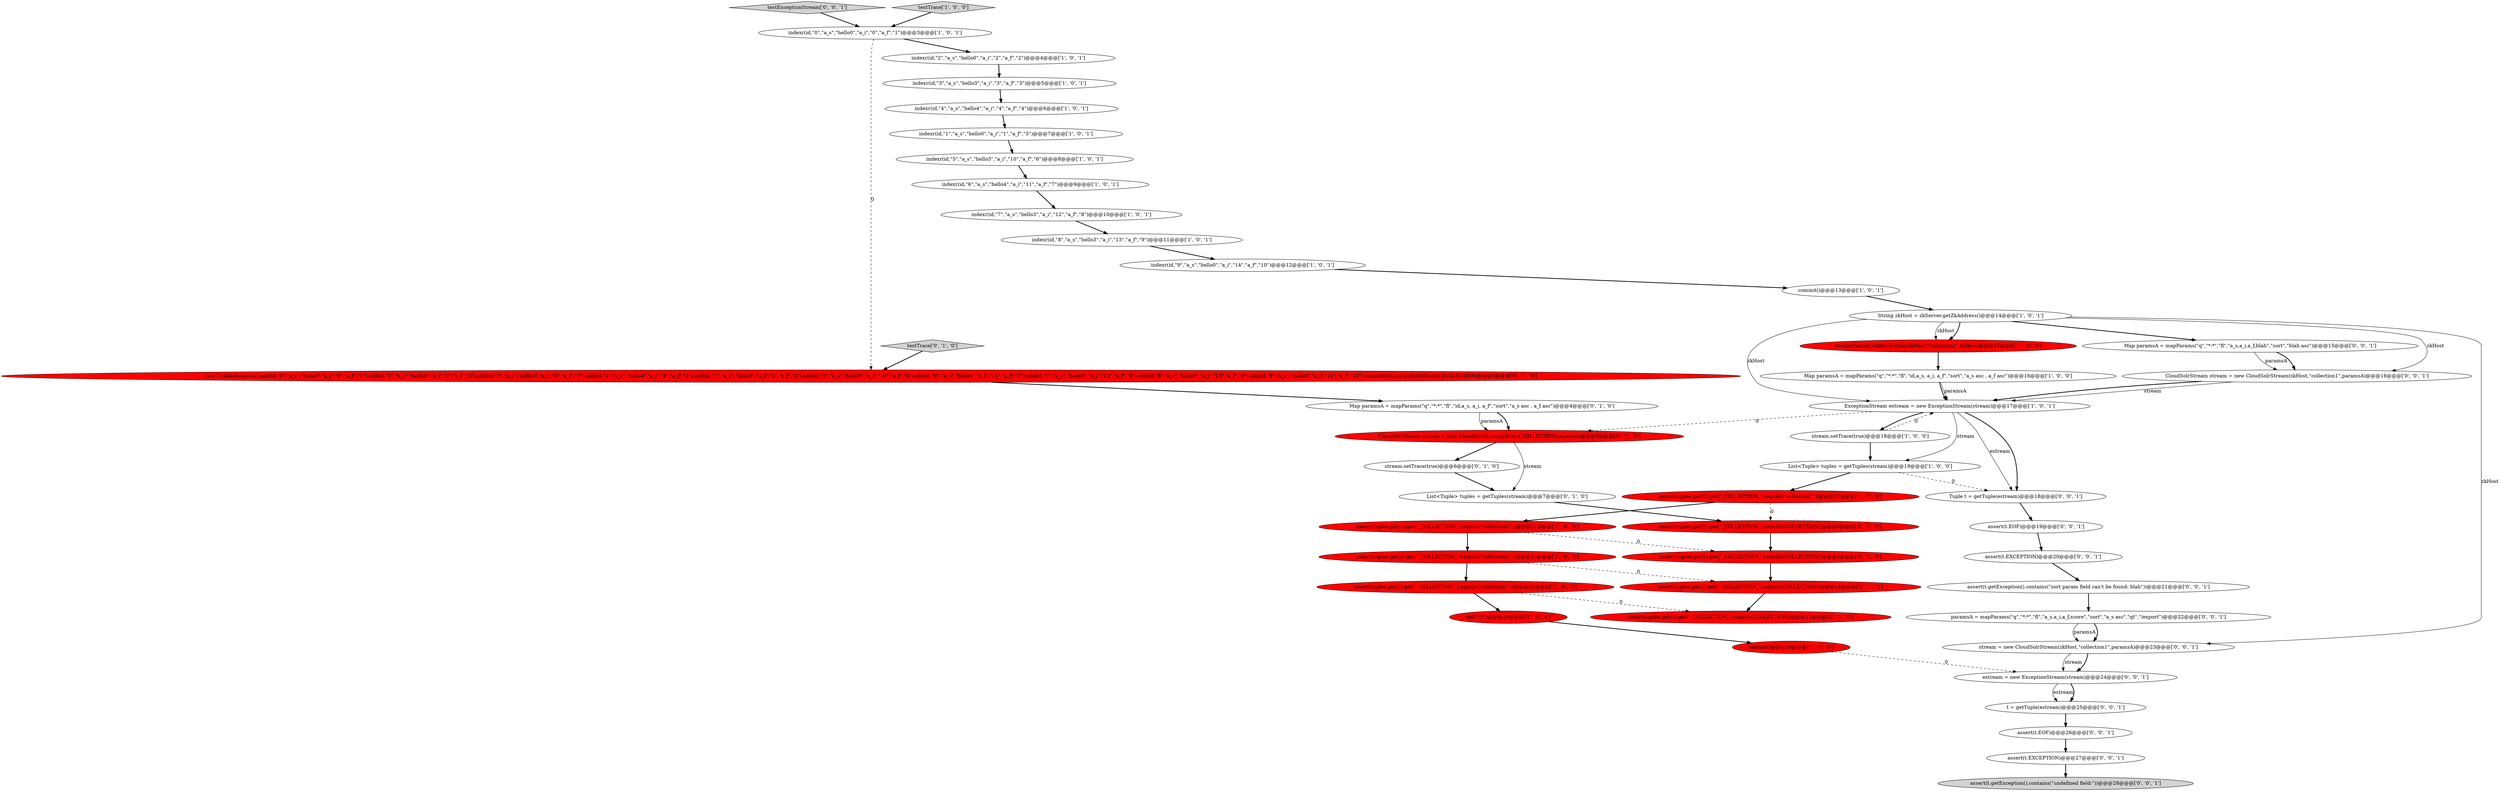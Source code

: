 digraph {
43 [style = filled, label = "testExceptionStream['0', '0', '1']", fillcolor = lightgray, shape = diamond image = "AAA0AAABBB3BBB"];
12 [style = filled, label = "indexr(id,\"8\",\"a_s\",\"hello3\",\"a_i\",\"13\",\"a_f\",\"9\")@@@11@@@['1', '0', '1']", fillcolor = white, shape = ellipse image = "AAA0AAABBB1BBB"];
36 [style = filled, label = "assert(t.getException().contains(\"undefined field:\"))@@@28@@@['0', '0', '1']", fillcolor = lightgray, shape = ellipse image = "AAA0AAABBB3BBB"];
37 [style = filled, label = "assert(t.EXCEPTION)@@@20@@@['0', '0', '1']", fillcolor = white, shape = ellipse image = "AAA0AAABBB3BBB"];
0 [style = filled, label = "assert(tuples.get(2).get(\"_COLLECTION_\").equals(\"collection1\"))@@@22@@@['1', '0', '0']", fillcolor = red, shape = ellipse image = "AAA1AAABBB1BBB"];
19 [style = filled, label = "indexr(id,\"0\",\"a_s\",\"hello0\",\"a_i\",\"0\",\"a_f\",\"1\")@@@3@@@['1', '0', '1']", fillcolor = white, shape = ellipse image = "AAA0AAABBB1BBB"];
46 [style = filled, label = "assert(t.EOF)@@@19@@@['0', '0', '1']", fillcolor = white, shape = ellipse image = "AAA0AAABBB3BBB"];
24 [style = filled, label = "CloudSolrStream stream = new CloudSolrStream(zkHost,COLLECTION,paramsA)@@@5@@@['0', '1', '0']", fillcolor = red, shape = ellipse image = "AAA1AAABBB2BBB"];
27 [style = filled, label = "stream.setTrace(true)@@@6@@@['0', '1', '0']", fillcolor = white, shape = ellipse image = "AAA0AAABBB2BBB"];
9 [style = filled, label = "del(\"*:*\")@@@24@@@['1', '0', '0']", fillcolor = red, shape = ellipse image = "AAA1AAABBB1BBB"];
22 [style = filled, label = "indexr(id,\"4\",\"a_s\",\"hello4\",\"a_i\",\"4\",\"a_f\",\"4\")@@@6@@@['1', '0', '1']", fillcolor = white, shape = ellipse image = "AAA0AAABBB1BBB"];
38 [style = filled, label = "CloudSolrStream stream = new CloudSolrStream(zkHost,\"collection1\",paramsA)@@@16@@@['0', '0', '1']", fillcolor = white, shape = ellipse image = "AAA0AAABBB3BBB"];
44 [style = filled, label = "t = getTuple(estream)@@@25@@@['0', '0', '1']", fillcolor = white, shape = ellipse image = "AAA0AAABBB3BBB"];
41 [style = filled, label = "estream = new ExceptionStream(stream)@@@24@@@['0', '0', '1']", fillcolor = white, shape = ellipse image = "AAA0AAABBB3BBB"];
30 [style = filled, label = "Map paramsA = mapParams(\"q\",\"*:*\",\"fl\",\"id,a_s, a_i, a_f\",\"sort\",\"a_s asc , a_f asc\")@@@4@@@['0', '1', '0']", fillcolor = white, shape = ellipse image = "AAA0AAABBB2BBB"];
11 [style = filled, label = "commit()@@@13@@@['1', '0', '1']", fillcolor = white, shape = ellipse image = "AAA0AAABBB1BBB"];
47 [style = filled, label = "assert(t.getException().contains(\"sort param field can't be found: blah\"))@@@21@@@['0', '0', '1']", fillcolor = white, shape = ellipse image = "AAA0AAABBB3BBB"];
1 [style = filled, label = "indexr(id,\"6\",\"a_s\",\"hello4\",\"a_i\",\"11\",\"a_f\",\"7\")@@@9@@@['1', '0', '1']", fillcolor = white, shape = ellipse image = "AAA0AAABBB1BBB"];
20 [style = filled, label = "streamFactory.withCollectionZkHost(\"collection1\",zkHost)@@@15@@@['1', '0', '0']", fillcolor = red, shape = ellipse image = "AAA1AAABBB1BBB"];
7 [style = filled, label = "ExceptionStream estream = new ExceptionStream(stream)@@@17@@@['1', '0', '1']", fillcolor = white, shape = ellipse image = "AAA0AAABBB1BBB"];
5 [style = filled, label = "indexr(id,\"7\",\"a_s\",\"hello3\",\"a_i\",\"12\",\"a_f\",\"8\")@@@10@@@['1', '0', '1']", fillcolor = white, shape = ellipse image = "AAA0AAABBB1BBB"];
39 [style = filled, label = "assert(t.EOF)@@@26@@@['0', '0', '1']", fillcolor = white, shape = ellipse image = "AAA0AAABBB3BBB"];
33 [style = filled, label = "assert(tuples.get(2).get(\"_COLLECTION_\").equals(COLLECTION))@@@10@@@['0', '1', '0']", fillcolor = red, shape = ellipse image = "AAA1AAABBB2BBB"];
3 [style = filled, label = "String zkHost = zkServer.getZkAddress()@@@14@@@['1', '0', '1']", fillcolor = white, shape = ellipse image = "AAA0AAABBB1BBB"];
34 [style = filled, label = "paramsA = mapParams(\"q\",\"*:*\",\"fl\",\"a_s,a_i,a_f,score\",\"sort\",\"a_s asc\",\"qt\",\"/export\")@@@22@@@['0', '0', '1']", fillcolor = white, shape = ellipse image = "AAA0AAABBB3BBB"];
2 [style = filled, label = "indexr(id,\"9\",\"a_s\",\"hello0\",\"a_i\",\"14\",\"a_f\",\"10\")@@@12@@@['1', '0', '1']", fillcolor = white, shape = ellipse image = "AAA0AAABBB1BBB"];
6 [style = filled, label = "Map paramsA = mapParams(\"q\",\"*:*\",\"fl\",\"id,a_s, a_i, a_f\",\"sort\",\"a_s asc , a_f asc\")@@@16@@@['1', '0', '0']", fillcolor = white, shape = ellipse image = "AAA0AAABBB1BBB"];
14 [style = filled, label = "indexr(id,\"1\",\"a_s\",\"hello0\",\"a_i\",\"1\",\"a_f\",\"5\")@@@7@@@['1', '0', '1']", fillcolor = white, shape = ellipse image = "AAA0AAABBB1BBB"];
28 [style = filled, label = "testTrace['0', '1', '0']", fillcolor = lightgray, shape = diamond image = "AAA0AAABBB2BBB"];
18 [style = filled, label = "assert(tuples.get(1).get(\"_COLLECTION_\").equals(\"collection1\"))@@@21@@@['1', '0', '0']", fillcolor = red, shape = ellipse image = "AAA1AAABBB1BBB"];
29 [style = filled, label = "assert(tuples.get(3).get(\"_COLLECTION_\").equals(COLLECTION))@@@11@@@['0', '1', '0']", fillcolor = red, shape = ellipse image = "AAA1AAABBB2BBB"];
4 [style = filled, label = "indexr(id,\"3\",\"a_s\",\"hello3\",\"a_i\",\"3\",\"a_f\",\"3\")@@@5@@@['1', '0', '1']", fillcolor = white, shape = ellipse image = "AAA0AAABBB1BBB"];
40 [style = filled, label = "Tuple t = getTuple(estream)@@@18@@@['0', '0', '1']", fillcolor = white, shape = ellipse image = "AAA0AAABBB3BBB"];
17 [style = filled, label = "indexr(id,\"2\",\"a_s\",\"hello0\",\"a_i\",\"2\",\"a_f\",\"2\")@@@4@@@['1', '0', '1']", fillcolor = white, shape = ellipse image = "AAA0AAABBB1BBB"];
31 [style = filled, label = "assert(tuples.get(1).get(\"_COLLECTION_\").equals(COLLECTION))@@@9@@@['0', '1', '0']", fillcolor = red, shape = ellipse image = "AAA1AAABBB2BBB"];
45 [style = filled, label = "stream = new CloudSolrStream(zkHost,\"collection1\",paramsA)@@@23@@@['0', '0', '1']", fillcolor = white, shape = ellipse image = "AAA0AAABBB3BBB"];
16 [style = filled, label = "List<Tuple> tuples = getTuples(stream)@@@19@@@['1', '0', '0']", fillcolor = white, shape = ellipse image = "AAA0AAABBB1BBB"];
26 [style = filled, label = "new UpdateRequest().add(id,\"0\",\"a_s\",\"hello0\",\"a_i\",\"0\",\"a_f\",\"1\").add(id,\"2\",\"a_s\",\"hello0\",\"a_i\",\"2\",\"a_f\",\"2\").add(id,\"3\",\"a_s\",\"hello3\",\"a_i\",\"3\",\"a_f\",\"3\").add(id,\"4\",\"a_s\",\"hello4\",\"a_i\",\"4\",\"a_f\",\"4\").add(id,\"1\",\"a_s\",\"hello0\",\"a_i\",\"1\",\"a_f\",\"5\").add(id,\"5\",\"a_s\",\"hello3\",\"a_i\",\"10\",\"a_f\",\"6\").add(id,\"6\",\"a_s\",\"hello4\",\"a_i\",\"11\",\"a_f\",\"7\").add(id,\"7\",\"a_s\",\"hello3\",\"a_i\",\"12\",\"a_f\",\"8\").add(id,\"8\",\"a_s\",\"hello3\",\"a_i\",\"13\",\"a_f\",\"9\").add(id,\"9\",\"a_s\",\"hello0\",\"a_i\",\"14\",\"a_f\",\"10\").commit(cluster.getSolrClient(),COLLECTION)@@@3@@@['0', '1', '0']", fillcolor = red, shape = ellipse image = "AAA1AAABBB2BBB"];
25 [style = filled, label = "List<Tuple> tuples = getTuples(stream)@@@7@@@['0', '1', '0']", fillcolor = white, shape = ellipse image = "AAA0AAABBB2BBB"];
32 [style = filled, label = "assert(tuples.get(0).get(\"_COLLECTION_\").equals(COLLECTION))@@@8@@@['0', '1', '0']", fillcolor = red, shape = ellipse image = "AAA1AAABBB2BBB"];
35 [style = filled, label = "Map paramsA = mapParams(\"q\",\"*:*\",\"fl\",\"a_s,a_i,a_f,blah\",\"sort\",\"blah asc\")@@@15@@@['0', '0', '1']", fillcolor = white, shape = ellipse image = "AAA0AAABBB3BBB"];
21 [style = filled, label = "assert(tuples.get(3).get(\"_COLLECTION_\").equals(\"collection1\"))@@@23@@@['1', '0', '0']", fillcolor = red, shape = ellipse image = "AAA1AAABBB1BBB"];
13 [style = filled, label = "assert(tuples.get(0).get(\"_COLLECTION_\").equals(\"collection1\"))@@@20@@@['1', '0', '0']", fillcolor = red, shape = ellipse image = "AAA1AAABBB1BBB"];
42 [style = filled, label = "assert(t.EXCEPTION)@@@27@@@['0', '0', '1']", fillcolor = white, shape = ellipse image = "AAA0AAABBB3BBB"];
10 [style = filled, label = "indexr(id,\"5\",\"a_s\",\"hello3\",\"a_i\",\"10\",\"a_f\",\"6\")@@@8@@@['1', '0', '1']", fillcolor = white, shape = ellipse image = "AAA0AAABBB1BBB"];
23 [style = filled, label = "testTrace['1', '0', '0']", fillcolor = lightgray, shape = diamond image = "AAA0AAABBB1BBB"];
15 [style = filled, label = "stream.setTrace(true)@@@18@@@['1', '0', '0']", fillcolor = white, shape = ellipse image = "AAA0AAABBB1BBB"];
8 [style = filled, label = "commit()@@@25@@@['1', '0', '0']", fillcolor = red, shape = ellipse image = "AAA1AAABBB1BBB"];
1->5 [style = bold, label=""];
45->41 [style = bold, label=""];
30->24 [style = bold, label=""];
16->13 [style = bold, label=""];
30->24 [style = solid, label="paramsA"];
34->45 [style = bold, label=""];
25->32 [style = bold, label=""];
41->44 [style = solid, label="estream"];
14->10 [style = bold, label=""];
38->7 [style = solid, label="stream"];
28->26 [style = bold, label=""];
0->21 [style = bold, label=""];
19->17 [style = bold, label=""];
20->6 [style = bold, label=""];
42->36 [style = bold, label=""];
15->16 [style = bold, label=""];
9->8 [style = bold, label=""];
44->39 [style = bold, label=""];
8->41 [style = dashed, label="0"];
46->37 [style = bold, label=""];
24->25 [style = solid, label="stream"];
26->30 [style = bold, label=""];
33->29 [style = bold, label=""];
3->35 [style = bold, label=""];
40->46 [style = bold, label=""];
43->19 [style = bold, label=""];
3->45 [style = solid, label="zkHost"];
45->41 [style = solid, label="stream"];
13->32 [style = dashed, label="0"];
12->2 [style = bold, label=""];
3->20 [style = bold, label=""];
21->9 [style = bold, label=""];
7->16 [style = solid, label="stream"];
19->26 [style = dashed, label="0"];
5->12 [style = bold, label=""];
11->3 [style = bold, label=""];
7->24 [style = dashed, label="0"];
38->7 [style = bold, label=""];
6->7 [style = solid, label="paramsA"];
15->7 [style = dashed, label="0"];
31->33 [style = bold, label=""];
23->19 [style = bold, label=""];
3->7 [style = solid, label="zkHost"];
3->38 [style = solid, label="zkHost"];
7->40 [style = solid, label="estream"];
0->33 [style = dashed, label="0"];
7->15 [style = bold, label=""];
35->38 [style = solid, label="paramsA"];
3->20 [style = solid, label="zkHost"];
34->45 [style = solid, label="paramsA"];
35->38 [style = bold, label=""];
47->34 [style = bold, label=""];
22->14 [style = bold, label=""];
6->7 [style = bold, label=""];
10->1 [style = bold, label=""];
39->42 [style = bold, label=""];
21->29 [style = dashed, label="0"];
41->44 [style = bold, label=""];
18->31 [style = dashed, label="0"];
4->22 [style = bold, label=""];
2->11 [style = bold, label=""];
17->4 [style = bold, label=""];
18->0 [style = bold, label=""];
24->27 [style = bold, label=""];
13->18 [style = bold, label=""];
27->25 [style = bold, label=""];
32->31 [style = bold, label=""];
37->47 [style = bold, label=""];
16->40 [style = dashed, label="0"];
7->40 [style = bold, label=""];
}
